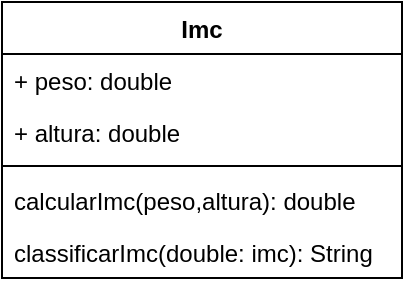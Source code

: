 <mxfile version="24.8.3">
  <diagram name="Página-1" id="gioAJh6ze9Ucx2MfLgis">
    <mxGraphModel dx="309" dy="157" grid="1" gridSize="10" guides="1" tooltips="1" connect="1" arrows="1" fold="1" page="1" pageScale="1" pageWidth="827" pageHeight="1169" math="0" shadow="0">
      <root>
        <mxCell id="0" />
        <mxCell id="1" parent="0" />
        <mxCell id="9_HUDAF4asRN6y3T-WWI-1" value="Imc" style="swimlane;fontStyle=1;align=center;verticalAlign=top;childLayout=stackLayout;horizontal=1;startSize=26;horizontalStack=0;resizeParent=1;resizeParentMax=0;resizeLast=0;collapsible=1;marginBottom=0;whiteSpace=wrap;html=1;" vertex="1" parent="1">
          <mxGeometry x="330" y="250" width="200" height="138" as="geometry" />
        </mxCell>
        <mxCell id="9_HUDAF4asRN6y3T-WWI-2" value="+ peso: double" style="text;strokeColor=none;fillColor=none;align=left;verticalAlign=top;spacingLeft=4;spacingRight=4;overflow=hidden;rotatable=0;points=[[0,0.5],[1,0.5]];portConstraint=eastwest;whiteSpace=wrap;html=1;" vertex="1" parent="9_HUDAF4asRN6y3T-WWI-1">
          <mxGeometry y="26" width="200" height="26" as="geometry" />
        </mxCell>
        <mxCell id="9_HUDAF4asRN6y3T-WWI-5" value="+ altura: double" style="text;strokeColor=none;fillColor=none;align=left;verticalAlign=top;spacingLeft=4;spacingRight=4;overflow=hidden;rotatable=0;points=[[0,0.5],[1,0.5]];portConstraint=eastwest;whiteSpace=wrap;html=1;" vertex="1" parent="9_HUDAF4asRN6y3T-WWI-1">
          <mxGeometry y="52" width="200" height="26" as="geometry" />
        </mxCell>
        <mxCell id="9_HUDAF4asRN6y3T-WWI-3" value="" style="line;strokeWidth=1;fillColor=none;align=left;verticalAlign=middle;spacingTop=-1;spacingLeft=3;spacingRight=3;rotatable=0;labelPosition=right;points=[];portConstraint=eastwest;strokeColor=inherit;" vertex="1" parent="9_HUDAF4asRN6y3T-WWI-1">
          <mxGeometry y="78" width="200" height="8" as="geometry" />
        </mxCell>
        <mxCell id="9_HUDAF4asRN6y3T-WWI-4" value="calcularImc(peso,altura): double" style="text;strokeColor=none;fillColor=none;align=left;verticalAlign=top;spacingLeft=4;spacingRight=4;overflow=hidden;rotatable=0;points=[[0,0.5],[1,0.5]];portConstraint=eastwest;whiteSpace=wrap;html=1;" vertex="1" parent="9_HUDAF4asRN6y3T-WWI-1">
          <mxGeometry y="86" width="200" height="26" as="geometry" />
        </mxCell>
        <mxCell id="9_HUDAF4asRN6y3T-WWI-6" value="classificarImc(double: imc): String" style="text;strokeColor=none;fillColor=none;align=left;verticalAlign=top;spacingLeft=4;spacingRight=4;overflow=hidden;rotatable=0;points=[[0,0.5],[1,0.5]];portConstraint=eastwest;whiteSpace=wrap;html=1;" vertex="1" parent="9_HUDAF4asRN6y3T-WWI-1">
          <mxGeometry y="112" width="200" height="26" as="geometry" />
        </mxCell>
      </root>
    </mxGraphModel>
  </diagram>
</mxfile>
